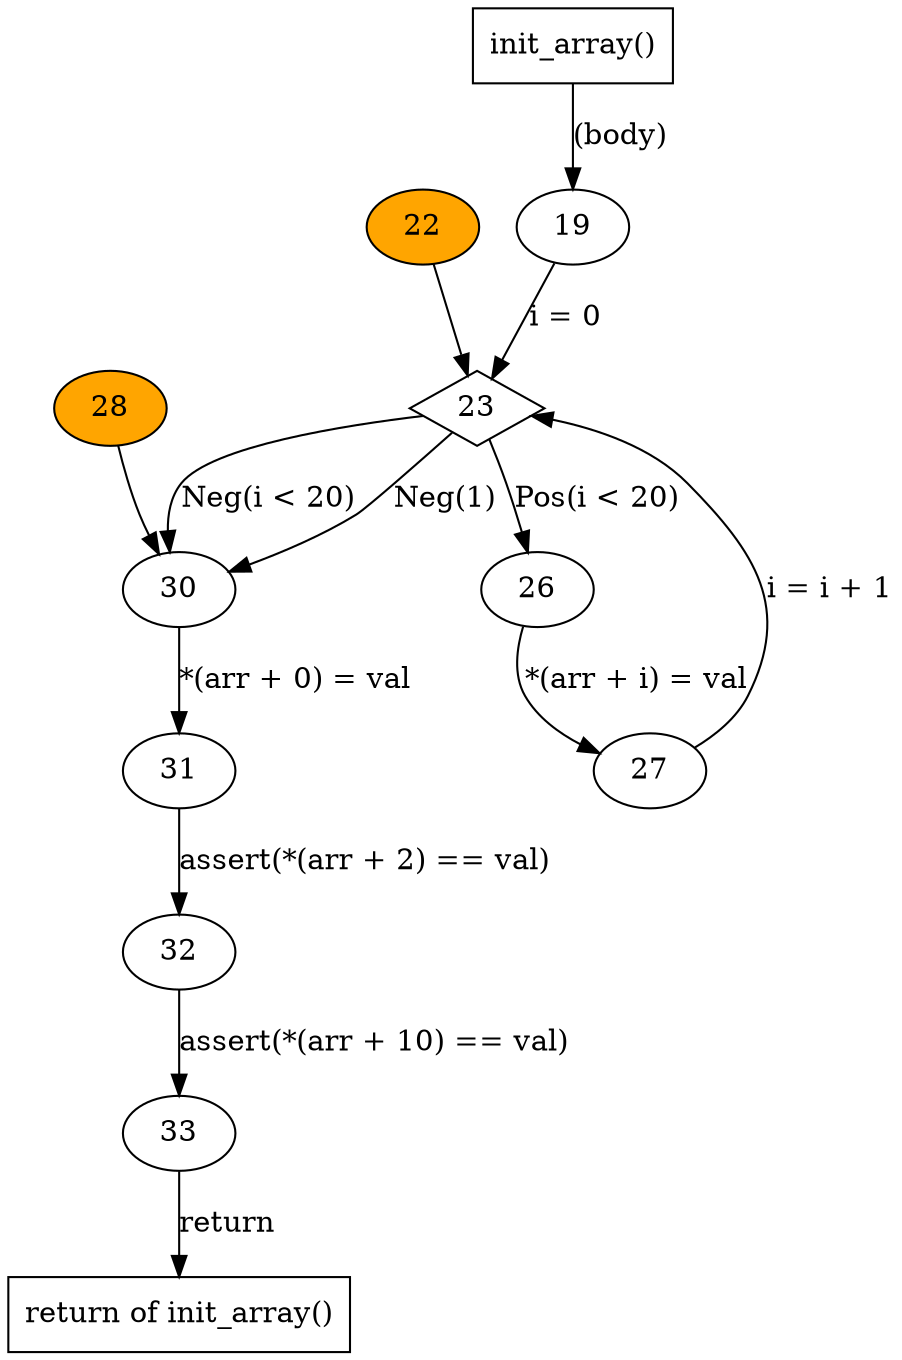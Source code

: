 digraph cfg {
	33 -> ret295 [label = "return
"] ;
	32 -> 33 [label = "assert(*(arr + 10) == val)
"] ;
	31 -> 32 [label = "assert(*(arr + 2) == val)
"] ;
	30 -> 31 [label = "*(arr + 0) = val
"] ;
	28 -> 30 [label = ""] ;
	23 -> 30 [label = "Neg(i &lt; 20)
"] ;
	23 -> 30 [label = "Neg(1)
"] ;
	27 -> 23 [label = "i = i + 1
"] ;
	22 -> 23 [label = ""] ;
	19 -> 23 [label = "i = 0
"] ;
	26 -> 27 [label = "*(arr + i) = val
"] ;
	23 -> 26 [label = "Pos(i &lt; 20)
"] ;
	fun295 -> 19 [label = "(body)
"] ;
	23 [id="23",URL="javascript:show_info('\N');",fillcolor=white,style=filled,shape=diamond];
	31 [id="31",URL="javascript:show_info('\N');",fillcolor=white,style=filled,];
	32 [id="32",URL="javascript:show_info('\N');",fillcolor=white,style=filled,];
	ret295 [id="ret295",URL="javascript:show_info('\N');",fillcolor=white,style=filled,label ="return of init_array()",shape=box];
	33 [id="33",URL="javascript:show_info('\N');",fillcolor=white,style=filled,];
	26 [id="26",URL="javascript:show_info('\N');",fillcolor=white,style=filled,];
	19 [id="19",URL="javascript:show_info('\N');",fillcolor=white,style=filled,];
	27 [id="27",URL="javascript:show_info('\N');",fillcolor=white,style=filled,];
	fun295 [id="fun295",URL="javascript:show_info('\N');",fillcolor=white,style=filled,label ="init_array()",shape=box];
	28 [id="28",URL="javascript:show_info('\N');",fillcolor=orange,style=filled,];
	22 [id="22",URL="javascript:show_info('\N');",fillcolor=orange,style=filled,];
	30 [id="30",URL="javascript:show_info('\N');",fillcolor=white,style=filled,];
}
